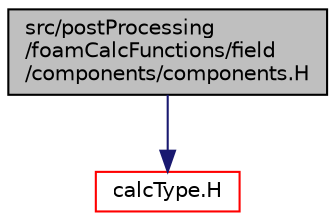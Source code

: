 digraph "src/postProcessing/foamCalcFunctions/field/components/components.H"
{
  bgcolor="transparent";
  edge [fontname="Helvetica",fontsize="10",labelfontname="Helvetica",labelfontsize="10"];
  node [fontname="Helvetica",fontsize="10",shape=record];
  Node1 [label="src/postProcessing\l/foamCalcFunctions/field\l/components/components.H",height=0.2,width=0.4,color="black", fillcolor="grey75", style="filled", fontcolor="black"];
  Node1 -> Node2 [color="midnightblue",fontsize="10",style="solid",fontname="Helvetica"];
  Node2 [label="calcType.H",height=0.2,width=0.4,color="red",URL="$a09136.html"];
}
